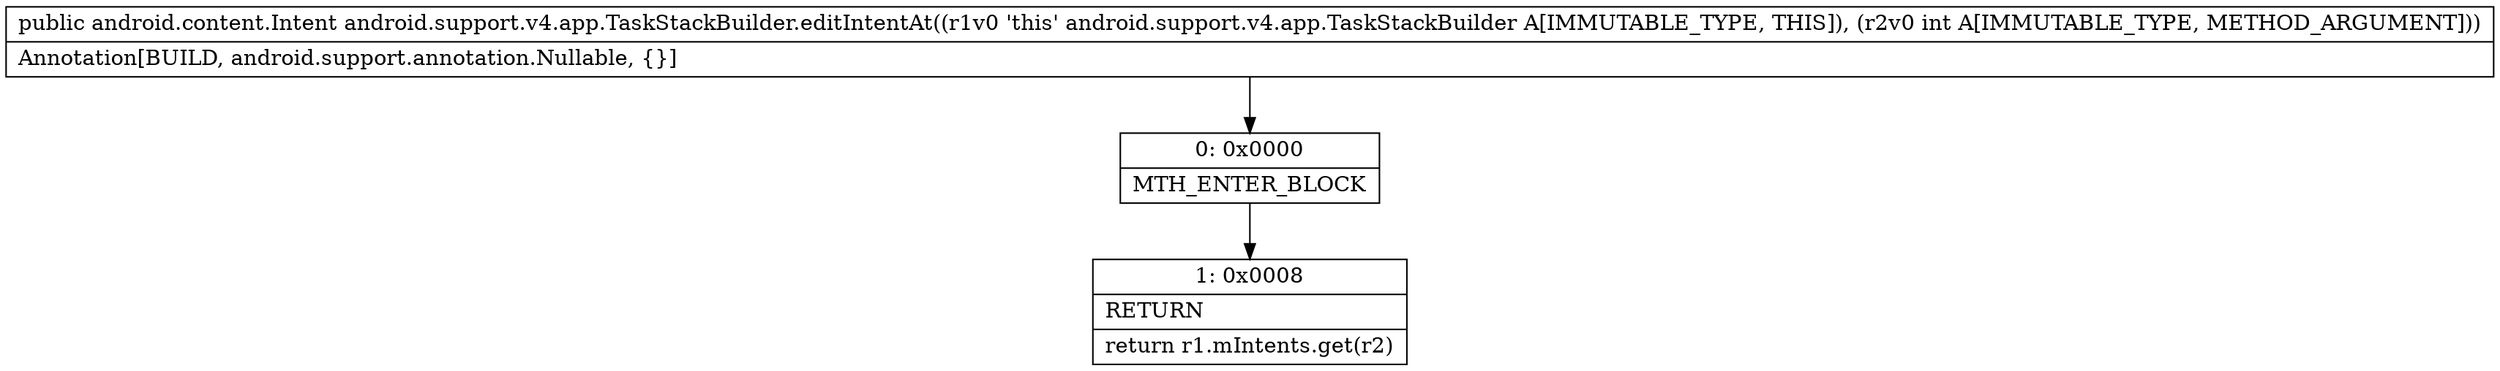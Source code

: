 digraph "CFG forandroid.support.v4.app.TaskStackBuilder.editIntentAt(I)Landroid\/content\/Intent;" {
Node_0 [shape=record,label="{0\:\ 0x0000|MTH_ENTER_BLOCK\l}"];
Node_1 [shape=record,label="{1\:\ 0x0008|RETURN\l|return r1.mIntents.get(r2)\l}"];
MethodNode[shape=record,label="{public android.content.Intent android.support.v4.app.TaskStackBuilder.editIntentAt((r1v0 'this' android.support.v4.app.TaskStackBuilder A[IMMUTABLE_TYPE, THIS]), (r2v0 int A[IMMUTABLE_TYPE, METHOD_ARGUMENT]))  | Annotation[BUILD, android.support.annotation.Nullable, \{\}]\l}"];
MethodNode -> Node_0;
Node_0 -> Node_1;
}

